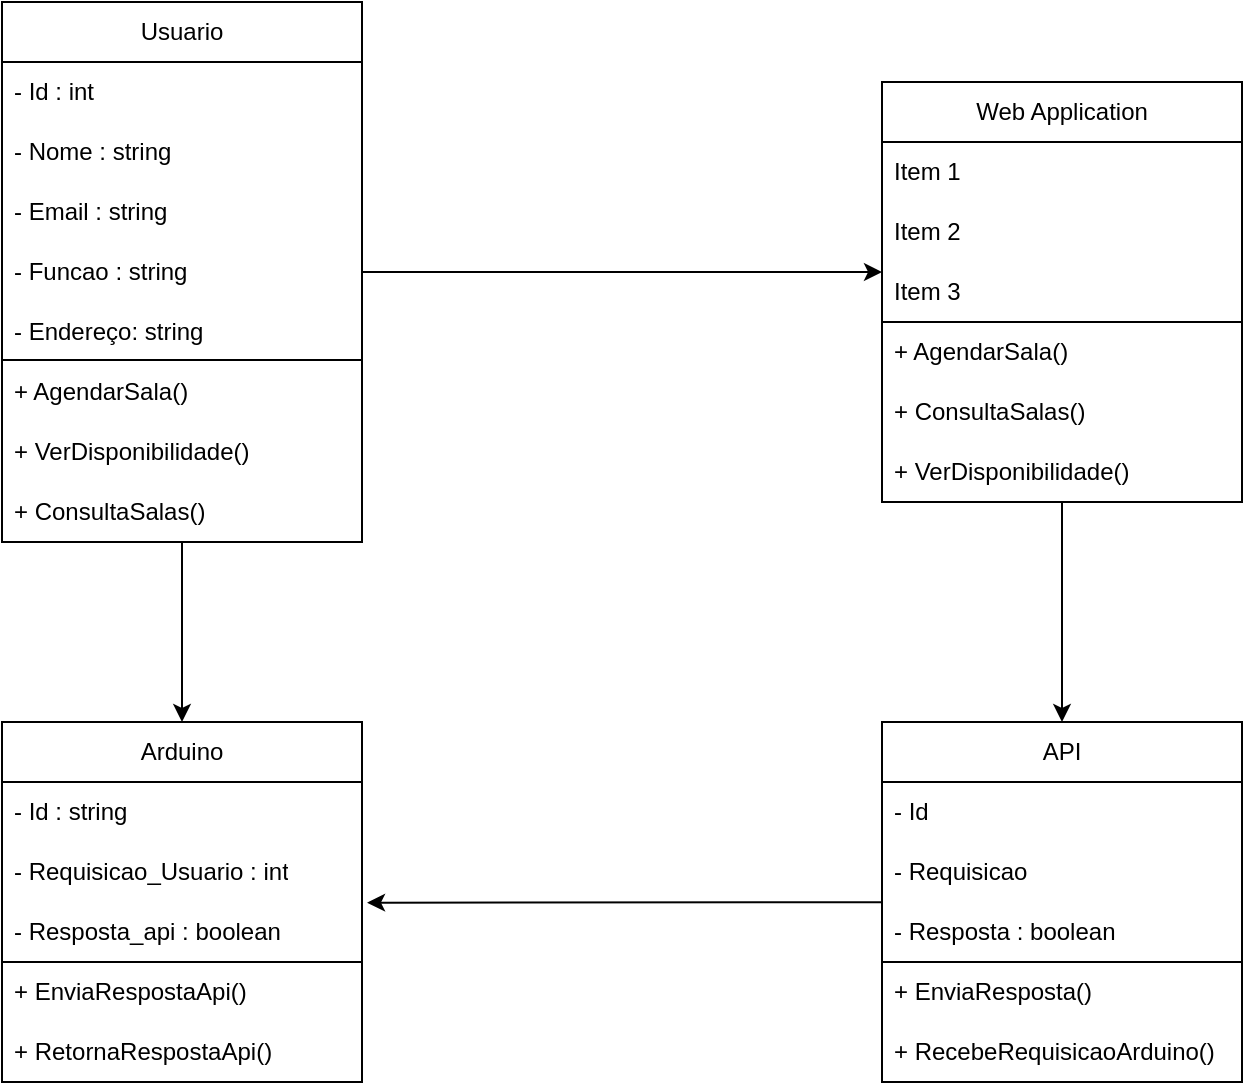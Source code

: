 <mxfile version="20.5.3" type="github">
  <diagram id="uJ_h--5rkCirAFm68wXX" name="Página-1">
    <mxGraphModel dx="1185" dy="628" grid="1" gridSize="10" guides="1" tooltips="1" connect="1" arrows="1" fold="1" page="1" pageScale="1" pageWidth="827" pageHeight="1169" math="0" shadow="0">
      <root>
        <mxCell id="0" />
        <mxCell id="1" parent="0" />
        <mxCell id="XeO9s8iPi2mlR7M0SLpE-22" style="edgeStyle=none;rounded=0;orthogonalLoop=1;jettySize=auto;html=1;entryX=0.5;entryY=0;entryDx=0;entryDy=0;" edge="1" parent="1" source="_sKwSko5dNfhKbqj-H7O-2" target="-OLyuo6LLPuwV7Uf9QYw-1">
          <mxGeometry relative="1" as="geometry" />
        </mxCell>
        <mxCell id="_sKwSko5dNfhKbqj-H7O-2" value="Usuario" style="swimlane;fontStyle=0;childLayout=stackLayout;horizontal=1;startSize=30;horizontalStack=0;resizeParent=1;resizeParentMax=0;resizeLast=0;collapsible=1;marginBottom=0;whiteSpace=wrap;html=1;strokeColor=default;" parent="1" vertex="1">
          <mxGeometry x="80" y="80" width="180" height="270" as="geometry" />
        </mxCell>
        <mxCell id="_sKwSko5dNfhKbqj-H7O-13" value="- Id : int" style="text;strokeColor=none;fillColor=none;align=left;verticalAlign=middle;spacingLeft=4;spacingRight=4;overflow=hidden;points=[[0,0.5],[1,0.5]];portConstraint=eastwest;rotatable=0;whiteSpace=wrap;html=1;" parent="_sKwSko5dNfhKbqj-H7O-2" vertex="1">
          <mxGeometry y="30" width="180" height="30" as="geometry" />
        </mxCell>
        <mxCell id="_sKwSko5dNfhKbqj-H7O-3" value="- Nome : string" style="text;strokeColor=none;fillColor=none;align=left;verticalAlign=middle;spacingLeft=4;spacingRight=4;overflow=hidden;points=[[0,0.5],[1,0.5]];portConstraint=eastwest;rotatable=0;whiteSpace=wrap;html=1;" parent="_sKwSko5dNfhKbqj-H7O-2" vertex="1">
          <mxGeometry y="60" width="180" height="30" as="geometry" />
        </mxCell>
        <mxCell id="_sKwSko5dNfhKbqj-H7O-4" value="- Email : string" style="text;strokeColor=none;fillColor=none;align=left;verticalAlign=middle;spacingLeft=4;spacingRight=4;overflow=hidden;points=[[0,0.5],[1,0.5]];portConstraint=eastwest;rotatable=0;whiteSpace=wrap;html=1;" parent="_sKwSko5dNfhKbqj-H7O-2" vertex="1">
          <mxGeometry y="90" width="180" height="30" as="geometry" />
        </mxCell>
        <mxCell id="_sKwSko5dNfhKbqj-H7O-5" value="- Funcao : string" style="text;strokeColor=none;fillColor=none;align=left;verticalAlign=middle;spacingLeft=4;spacingRight=4;overflow=hidden;points=[[0,0.5],[1,0.5]];portConstraint=eastwest;rotatable=0;whiteSpace=wrap;html=1;" parent="_sKwSko5dNfhKbqj-H7O-2" vertex="1">
          <mxGeometry y="120" width="180" height="30" as="geometry" />
        </mxCell>
        <mxCell id="-OLyuo6LLPuwV7Uf9QYw-6" value="- Endereço: string" style="text;strokeColor=none;fillColor=none;align=left;verticalAlign=middle;spacingLeft=4;spacingRight=4;overflow=hidden;points=[[0,0.5],[1,0.5]];portConstraint=eastwest;rotatable=0;whiteSpace=wrap;html=1;" parent="_sKwSko5dNfhKbqj-H7O-2" vertex="1">
          <mxGeometry y="150" width="180" height="30" as="geometry" />
        </mxCell>
        <mxCell id="-OLyuo6LLPuwV7Uf9QYw-14" value="" style="endArrow=none;html=1;rounded=0;" parent="_sKwSko5dNfhKbqj-H7O-2" edge="1">
          <mxGeometry width="50" height="50" relative="1" as="geometry">
            <mxPoint y="179" as="sourcePoint" />
            <mxPoint x="180" y="179" as="targetPoint" />
          </mxGeometry>
        </mxCell>
        <mxCell id="-OLyuo6LLPuwV7Uf9QYw-9" value="+ AgendarSala()" style="text;strokeColor=none;fillColor=none;align=left;verticalAlign=middle;spacingLeft=4;spacingRight=4;overflow=hidden;points=[[0,0.5],[1,0.5]];portConstraint=eastwest;rotatable=0;whiteSpace=wrap;html=1;" parent="_sKwSko5dNfhKbqj-H7O-2" vertex="1">
          <mxGeometry y="180" width="180" height="30" as="geometry" />
        </mxCell>
        <mxCell id="-OLyuo6LLPuwV7Uf9QYw-8" value="+ VerDisponibilidade()" style="text;strokeColor=none;fillColor=none;align=left;verticalAlign=middle;spacingLeft=4;spacingRight=4;overflow=hidden;points=[[0,0.5],[1,0.5]];portConstraint=eastwest;rotatable=0;whiteSpace=wrap;html=1;" parent="_sKwSko5dNfhKbqj-H7O-2" vertex="1">
          <mxGeometry y="210" width="180" height="30" as="geometry" />
        </mxCell>
        <mxCell id="_sKwSko5dNfhKbqj-H7O-6" value="+ ConsultaSalas()" style="text;strokeColor=none;fillColor=none;align=left;verticalAlign=middle;spacingLeft=4;spacingRight=4;overflow=hidden;points=[[0,0.5],[1,0.5]];portConstraint=eastwest;rotatable=0;whiteSpace=wrap;html=1;" parent="_sKwSko5dNfhKbqj-H7O-2" vertex="1">
          <mxGeometry y="240" width="180" height="30" as="geometry" />
        </mxCell>
        <mxCell id="-OLyuo6LLPuwV7Uf9QYw-1" value="Arduino" style="swimlane;fontStyle=0;childLayout=stackLayout;horizontal=1;startSize=30;horizontalStack=0;resizeParent=1;resizeParentMax=0;resizeLast=0;collapsible=1;marginBottom=0;whiteSpace=wrap;html=1;" parent="1" vertex="1">
          <mxGeometry x="80" y="440" width="180" height="180" as="geometry" />
        </mxCell>
        <mxCell id="-OLyuo6LLPuwV7Uf9QYw-2" value="- Id : string" style="text;strokeColor=none;fillColor=none;align=left;verticalAlign=middle;spacingLeft=4;spacingRight=4;overflow=hidden;points=[[0,0.5],[1,0.5]];portConstraint=eastwest;rotatable=0;whiteSpace=wrap;html=1;" parent="-OLyuo6LLPuwV7Uf9QYw-1" vertex="1">
          <mxGeometry y="30" width="180" height="30" as="geometry" />
        </mxCell>
        <mxCell id="-OLyuo6LLPuwV7Uf9QYw-4" value="- Requisicao_Usuario : int" style="text;strokeColor=none;fillColor=none;align=left;verticalAlign=middle;spacingLeft=4;spacingRight=4;overflow=hidden;points=[[0,0.5],[1,0.5]];portConstraint=eastwest;rotatable=0;whiteSpace=wrap;html=1;" parent="-OLyuo6LLPuwV7Uf9QYw-1" vertex="1">
          <mxGeometry y="60" width="180" height="30" as="geometry" />
        </mxCell>
        <mxCell id="XeO9s8iPi2mlR7M0SLpE-1" value="- Resposta_api : boolean" style="text;strokeColor=none;fillColor=none;align=left;verticalAlign=middle;spacingLeft=4;spacingRight=4;overflow=hidden;points=[[0,0.5],[1,0.5]];portConstraint=eastwest;rotatable=0;whiteSpace=wrap;html=1;" vertex="1" parent="-OLyuo6LLPuwV7Uf9QYw-1">
          <mxGeometry y="90" width="180" height="30" as="geometry" />
        </mxCell>
        <mxCell id="XeO9s8iPi2mlR7M0SLpE-9" value="" style="endArrow=none;html=1;rounded=0;" edge="1" parent="-OLyuo6LLPuwV7Uf9QYw-1">
          <mxGeometry width="50" height="50" relative="1" as="geometry">
            <mxPoint y="120" as="sourcePoint" />
            <mxPoint x="180" y="120" as="targetPoint" />
          </mxGeometry>
        </mxCell>
        <mxCell id="XeO9s8iPi2mlR7M0SLpE-2" value="+ EnviaRespostaApi()" style="text;strokeColor=none;fillColor=none;align=left;verticalAlign=middle;spacingLeft=4;spacingRight=4;overflow=hidden;points=[[0,0.5],[1,0.5]];portConstraint=eastwest;rotatable=0;whiteSpace=wrap;html=1;" vertex="1" parent="-OLyuo6LLPuwV7Uf9QYw-1">
          <mxGeometry y="120" width="180" height="30" as="geometry" />
        </mxCell>
        <mxCell id="-OLyuo6LLPuwV7Uf9QYw-3" value="+ RetornaRespostaApi()" style="text;strokeColor=none;fillColor=none;align=left;verticalAlign=middle;spacingLeft=4;spacingRight=4;overflow=hidden;points=[[0,0.5],[1,0.5]];portConstraint=eastwest;rotatable=0;whiteSpace=wrap;html=1;" parent="-OLyuo6LLPuwV7Uf9QYw-1" vertex="1">
          <mxGeometry y="150" width="180" height="30" as="geometry" />
        </mxCell>
        <mxCell id="XeO9s8iPi2mlR7M0SLpE-21" style="edgeStyle=none;rounded=0;orthogonalLoop=1;jettySize=auto;html=1;entryX=1.014;entryY=0.011;entryDx=0;entryDy=0;entryPerimeter=0;" edge="1" parent="1" source="-OLyuo6LLPuwV7Uf9QYw-15" target="XeO9s8iPi2mlR7M0SLpE-1">
          <mxGeometry relative="1" as="geometry" />
        </mxCell>
        <mxCell id="-OLyuo6LLPuwV7Uf9QYw-15" value="API" style="swimlane;fontStyle=0;childLayout=stackLayout;horizontal=1;startSize=30;horizontalStack=0;resizeParent=1;resizeParentMax=0;resizeLast=0;collapsible=1;marginBottom=0;whiteSpace=wrap;html=1;strokeColor=#000000;" parent="1" vertex="1">
          <mxGeometry x="520" y="440" width="180" height="180" as="geometry" />
        </mxCell>
        <mxCell id="-OLyuo6LLPuwV7Uf9QYw-16" value="- Id" style="text;strokeColor=none;fillColor=none;align=left;verticalAlign=middle;spacingLeft=4;spacingRight=4;overflow=hidden;points=[[0,0.5],[1,0.5]];portConstraint=eastwest;rotatable=0;whiteSpace=wrap;html=1;" parent="-OLyuo6LLPuwV7Uf9QYw-15" vertex="1">
          <mxGeometry y="30" width="180" height="30" as="geometry" />
        </mxCell>
        <mxCell id="-OLyuo6LLPuwV7Uf9QYw-17" value="- Requisicao" style="text;strokeColor=none;fillColor=none;align=left;verticalAlign=middle;spacingLeft=4;spacingRight=4;overflow=hidden;points=[[0,0.5],[1,0.5]];portConstraint=eastwest;rotatable=0;whiteSpace=wrap;html=1;" parent="-OLyuo6LLPuwV7Uf9QYw-15" vertex="1">
          <mxGeometry y="60" width="180" height="30" as="geometry" />
        </mxCell>
        <mxCell id="-OLyuo6LLPuwV7Uf9QYw-18" value="- Resposta : boolean" style="text;strokeColor=none;fillColor=none;align=left;verticalAlign=middle;spacingLeft=4;spacingRight=4;overflow=hidden;points=[[0,0.5],[1,0.5]];portConstraint=eastwest;rotatable=0;whiteSpace=wrap;html=1;" parent="-OLyuo6LLPuwV7Uf9QYw-15" vertex="1">
          <mxGeometry y="90" width="180" height="30" as="geometry" />
        </mxCell>
        <mxCell id="-OLyuo6LLPuwV7Uf9QYw-22" value="" style="endArrow=none;html=1;rounded=0;" parent="-OLyuo6LLPuwV7Uf9QYw-15" edge="1">
          <mxGeometry width="50" height="50" relative="1" as="geometry">
            <mxPoint y="120" as="sourcePoint" />
            <mxPoint x="180" y="120" as="targetPoint" />
          </mxGeometry>
        </mxCell>
        <mxCell id="-OLyuo6LLPuwV7Uf9QYw-20" value="+ EnviaResposta()" style="text;strokeColor=none;fillColor=none;align=left;verticalAlign=middle;spacingLeft=4;spacingRight=4;overflow=hidden;points=[[0,0.5],[1,0.5]];portConstraint=eastwest;rotatable=0;whiteSpace=wrap;html=1;" parent="-OLyuo6LLPuwV7Uf9QYw-15" vertex="1">
          <mxGeometry y="120" width="180" height="30" as="geometry" />
        </mxCell>
        <mxCell id="-OLyuo6LLPuwV7Uf9QYw-19" value="+ RecebeRequisicaoArduino()" style="text;strokeColor=none;fillColor=none;align=left;verticalAlign=middle;spacingLeft=4;spacingRight=4;overflow=hidden;points=[[0,0.5],[1,0.5]];portConstraint=eastwest;rotatable=0;whiteSpace=wrap;html=1;" parent="-OLyuo6LLPuwV7Uf9QYw-15" vertex="1">
          <mxGeometry y="150" width="180" height="30" as="geometry" />
        </mxCell>
        <mxCell id="XeO9s8iPi2mlR7M0SLpE-3" style="edgeStyle=none;rounded=0;orthogonalLoop=1;jettySize=auto;html=1;exitX=1;exitY=0.5;exitDx=0;exitDy=0;" edge="1" parent="1" source="_sKwSko5dNfhKbqj-H7O-5">
          <mxGeometry relative="1" as="geometry">
            <mxPoint x="520" y="215" as="targetPoint" />
          </mxGeometry>
        </mxCell>
        <mxCell id="XeO9s8iPi2mlR7M0SLpE-20" style="edgeStyle=none;rounded=0;orthogonalLoop=1;jettySize=auto;html=1;" edge="1" parent="1" source="XeO9s8iPi2mlR7M0SLpE-10" target="-OLyuo6LLPuwV7Uf9QYw-15">
          <mxGeometry relative="1" as="geometry" />
        </mxCell>
        <mxCell id="XeO9s8iPi2mlR7M0SLpE-10" value="Web Application" style="swimlane;fontStyle=0;childLayout=stackLayout;horizontal=1;startSize=30;horizontalStack=0;resizeParent=1;resizeParentMax=0;resizeLast=0;collapsible=1;marginBottom=0;whiteSpace=wrap;html=1;" vertex="1" parent="1">
          <mxGeometry x="520" y="120" width="180" height="210" as="geometry" />
        </mxCell>
        <mxCell id="XeO9s8iPi2mlR7M0SLpE-11" value="Item 1" style="text;strokeColor=none;fillColor=none;align=left;verticalAlign=middle;spacingLeft=4;spacingRight=4;overflow=hidden;points=[[0,0.5],[1,0.5]];portConstraint=eastwest;rotatable=0;whiteSpace=wrap;html=1;" vertex="1" parent="XeO9s8iPi2mlR7M0SLpE-10">
          <mxGeometry y="30" width="180" height="30" as="geometry" />
        </mxCell>
        <mxCell id="XeO9s8iPi2mlR7M0SLpE-12" value="Item 2" style="text;strokeColor=none;fillColor=none;align=left;verticalAlign=middle;spacingLeft=4;spacingRight=4;overflow=hidden;points=[[0,0.5],[1,0.5]];portConstraint=eastwest;rotatable=0;whiteSpace=wrap;html=1;" vertex="1" parent="XeO9s8iPi2mlR7M0SLpE-10">
          <mxGeometry y="60" width="180" height="30" as="geometry" />
        </mxCell>
        <mxCell id="XeO9s8iPi2mlR7M0SLpE-13" value="Item 3" style="text;strokeColor=none;fillColor=none;align=left;verticalAlign=middle;spacingLeft=4;spacingRight=4;overflow=hidden;points=[[0,0.5],[1,0.5]];portConstraint=eastwest;rotatable=0;whiteSpace=wrap;html=1;" vertex="1" parent="XeO9s8iPi2mlR7M0SLpE-10">
          <mxGeometry y="90" width="180" height="30" as="geometry" />
        </mxCell>
        <mxCell id="XeO9s8iPi2mlR7M0SLpE-17" value="" style="endArrow=none;html=1;rounded=0;" edge="1" parent="XeO9s8iPi2mlR7M0SLpE-10">
          <mxGeometry width="50" height="50" relative="1" as="geometry">
            <mxPoint y="120" as="sourcePoint" />
            <mxPoint x="180" y="120" as="targetPoint" />
          </mxGeometry>
        </mxCell>
        <mxCell id="XeO9s8iPi2mlR7M0SLpE-14" value="+ AgendarSala()" style="text;strokeColor=none;fillColor=none;align=left;verticalAlign=middle;spacingLeft=4;spacingRight=4;overflow=hidden;points=[[0,0.5],[1,0.5]];portConstraint=eastwest;rotatable=0;whiteSpace=wrap;html=1;" vertex="1" parent="XeO9s8iPi2mlR7M0SLpE-10">
          <mxGeometry y="120" width="180" height="30" as="geometry" />
        </mxCell>
        <mxCell id="XeO9s8iPi2mlR7M0SLpE-16" value="+ ConsultaSalas()" style="text;strokeColor=none;fillColor=none;align=left;verticalAlign=middle;spacingLeft=4;spacingRight=4;overflow=hidden;points=[[0,0.5],[1,0.5]];portConstraint=eastwest;rotatable=0;whiteSpace=wrap;html=1;" vertex="1" parent="XeO9s8iPi2mlR7M0SLpE-10">
          <mxGeometry y="150" width="180" height="30" as="geometry" />
        </mxCell>
        <mxCell id="XeO9s8iPi2mlR7M0SLpE-15" value="+ VerDisponibilidade()" style="text;strokeColor=none;fillColor=none;align=left;verticalAlign=middle;spacingLeft=4;spacingRight=4;overflow=hidden;points=[[0,0.5],[1,0.5]];portConstraint=eastwest;rotatable=0;whiteSpace=wrap;html=1;" vertex="1" parent="XeO9s8iPi2mlR7M0SLpE-10">
          <mxGeometry y="180" width="180" height="30" as="geometry" />
        </mxCell>
      </root>
    </mxGraphModel>
  </diagram>
</mxfile>
